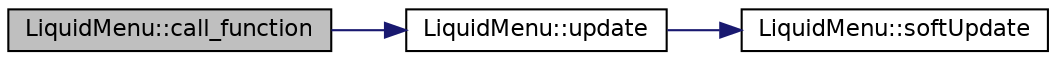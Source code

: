 digraph "LiquidMenu::call_function"
{
  edge [fontname="Helvetica",fontsize="11",labelfontname="Helvetica",labelfontsize="11"];
  node [fontname="Helvetica",fontsize="11",shape=record];
  rankdir="LR";
  Node22 [label="LiquidMenu::call_function",height=0.2,width=0.4,color="black", fillcolor="grey75", style="filled", fontcolor="black"];
  Node22 -> Node23 [color="midnightblue",fontsize="11",style="solid",fontname="Helvetica"];
  Node23 [label="LiquidMenu::update",height=0.2,width=0.4,color="black", fillcolor="white", style="filled",URL="$class_liquid_menu.html#af6935b3a7c65918abaf5594e7742af70",tooltip="Prints the current screen to the display. "];
  Node23 -> Node24 [color="midnightblue",fontsize="11",style="solid",fontname="Helvetica"];
  Node24 [label="LiquidMenu::softUpdate",height=0.2,width=0.4,color="black", fillcolor="white", style="filled",URL="$class_liquid_menu.html#a506aa5f8822031096a881aed7c6e45e5",tooltip="Prints the current screen to the display (without clearing). "];
}
